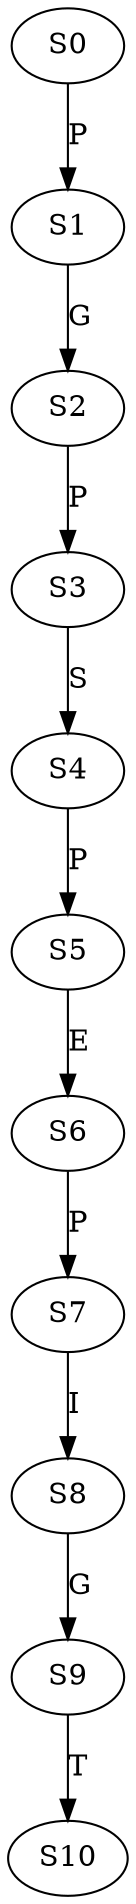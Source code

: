 strict digraph  {
	S0 -> S1 [ label = P ];
	S1 -> S2 [ label = G ];
	S2 -> S3 [ label = P ];
	S3 -> S4 [ label = S ];
	S4 -> S5 [ label = P ];
	S5 -> S6 [ label = E ];
	S6 -> S7 [ label = P ];
	S7 -> S8 [ label = I ];
	S8 -> S9 [ label = G ];
	S9 -> S10 [ label = T ];
}
